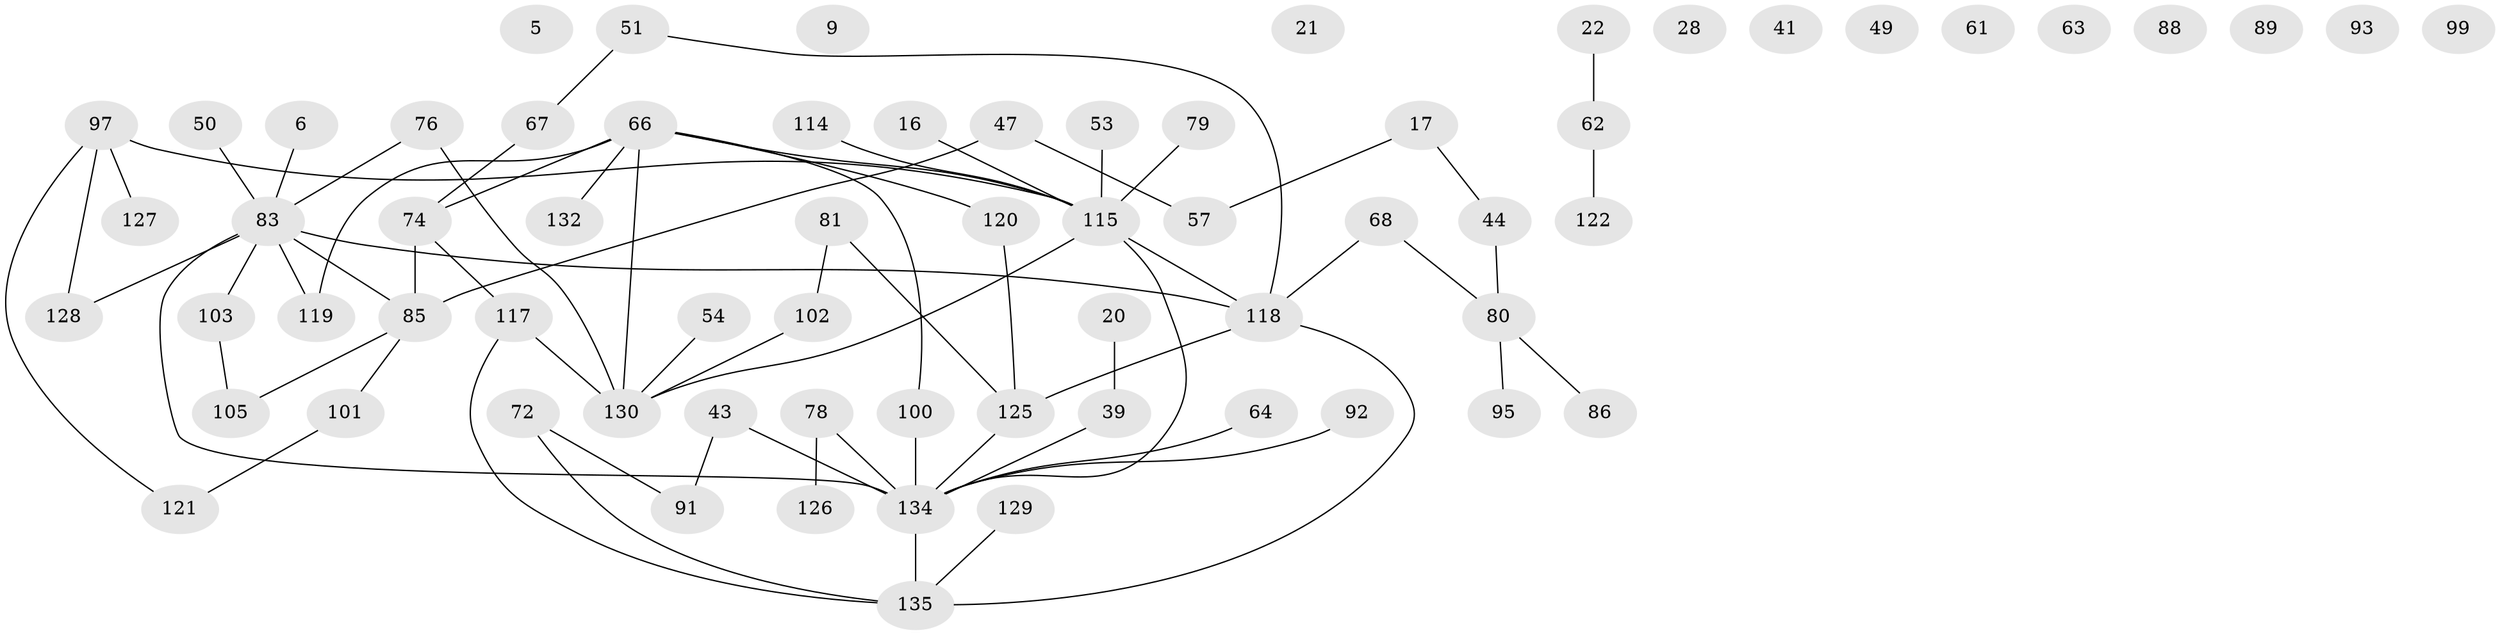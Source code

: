 // original degree distribution, {1: 0.2518518518518518, 5: 0.05185185185185185, 2: 0.24444444444444444, 0: 0.08888888888888889, 4: 0.1111111111111111, 3: 0.21481481481481482, 6: 0.022222222222222223, 8: 0.014814814814814815}
// Generated by graph-tools (version 1.1) at 2025/40/03/09/25 04:40:49]
// undirected, 67 vertices, 71 edges
graph export_dot {
graph [start="1"]
  node [color=gray90,style=filled];
  5;
  6;
  9;
  16;
  17;
  20;
  21;
  22;
  28;
  39;
  41;
  43;
  44;
  47;
  49;
  50;
  51;
  53;
  54;
  57;
  61;
  62;
  63;
  64;
  66 [super="+55"];
  67;
  68;
  72 [super="+46"];
  74 [super="+31"];
  76 [super="+52"];
  78;
  79;
  80 [super="+3"];
  81;
  83 [super="+25+69+73"];
  85;
  86;
  88;
  89;
  91;
  92;
  93;
  95;
  97 [super="+18"];
  99;
  100 [super="+98"];
  101;
  102;
  103;
  105;
  114;
  115 [super="+113"];
  117 [super="+75+33"];
  118 [super="+90+112"];
  119 [super="+56+70"];
  120 [super="+104"];
  121 [super="+58"];
  122;
  125 [super="+108+106"];
  126;
  127;
  128 [super="+13+34"];
  129;
  130 [super="+111"];
  132;
  134 [super="+42+133"];
  135 [super="+30+109"];
  6 -- 83;
  16 -- 115;
  17 -- 44;
  17 -- 57;
  20 -- 39;
  22 -- 62;
  39 -- 134;
  43 -- 91;
  43 -- 134;
  44 -- 80;
  47 -- 57;
  47 -- 85;
  50 -- 83;
  51 -- 67;
  51 -- 118;
  53 -- 115;
  54 -- 130;
  62 -- 122;
  64 -- 134;
  66 -- 100;
  66 -- 115 [weight=2];
  66 -- 130 [weight=2];
  66 -- 132;
  66 -- 119;
  66 -- 74;
  66 -- 120;
  67 -- 74;
  68 -- 80;
  68 -- 118;
  72 -- 91;
  72 -- 135;
  74 -- 85 [weight=2];
  74 -- 117;
  76 -- 130;
  76 -- 83;
  78 -- 126;
  78 -- 134;
  79 -- 115;
  80 -- 95;
  80 -- 86;
  81 -- 102;
  81 -- 125;
  83 -- 128;
  83 -- 119;
  83 -- 85 [weight=3];
  83 -- 134 [weight=6];
  83 -- 118 [weight=4];
  83 -- 103;
  85 -- 101;
  85 -- 105;
  92 -- 134;
  97 -- 127;
  97 -- 128;
  97 -- 115;
  97 -- 121;
  100 -- 134 [weight=2];
  101 -- 121;
  102 -- 130;
  103 -- 105;
  114 -- 115;
  115 -- 118;
  115 -- 134 [weight=2];
  115 -- 130;
  117 -- 135;
  117 -- 130;
  118 -- 135 [weight=2];
  118 -- 125 [weight=2];
  120 -- 125;
  125 -- 134 [weight=2];
  129 -- 135;
  134 -- 135 [weight=2];
}
